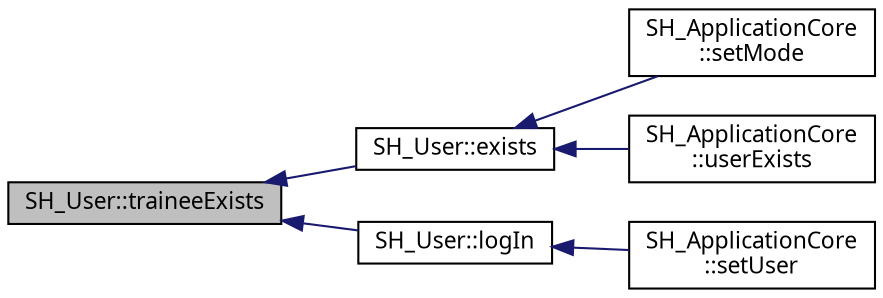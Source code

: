 digraph "SH_User::traineeExists"
{
 // INTERACTIVE_SVG=YES
  bgcolor="transparent";
  edge [fontname="Verdana",fontsize="11",labelfontname="Verdana",labelfontsize="11"];
  node [fontname="Verdana",fontsize="11",shape=record];
  rankdir="LR";
  Node1 [label="SH_User::traineeExists",height=0.2,width=0.4,color="black", fillcolor="grey75", style="filled" fontcolor="black"];
  Node1 -> Node2 [dir="back",color="midnightblue",fontsize="11",style="solid",fontname="Verdana"];
  Node2 [label="SH_User::exists",height=0.2,width=0.4,color="black",URL="$classSH__User.html#aa83a99478cf6c738f995c5c36345bcd3"];
  Node2 -> Node3 [dir="back",color="midnightblue",fontsize="11",style="solid",fontname="Verdana"];
  Node3 [label="SH_ApplicationCore\l::setMode",height=0.2,width=0.4,color="black",URL="$classSH__ApplicationCore.html#aeb87d289ccc9c8209928f23cf8a02ead"];
  Node2 -> Node4 [dir="back",color="midnightblue",fontsize="11",style="solid",fontname="Verdana"];
  Node4 [label="SH_ApplicationCore\l::userExists",height=0.2,width=0.4,color="black",URL="$classSH__ApplicationCore.html#acce6b4e70ccc2035072df11acba7065a"];
  Node1 -> Node5 [dir="back",color="midnightblue",fontsize="11",style="solid",fontname="Verdana"];
  Node5 [label="SH_User::logIn",height=0.2,width=0.4,color="black",URL="$classSH__User.html#ad83af309786cb1ed5dbbd2cdca195c30"];
  Node5 -> Node6 [dir="back",color="midnightblue",fontsize="11",style="solid",fontname="Verdana"];
  Node6 [label="SH_ApplicationCore\l::setUser",height=0.2,width=0.4,color="black",URL="$classSH__ApplicationCore.html#a83d2df40550a95586e70a08833dc5e5f"];
}
